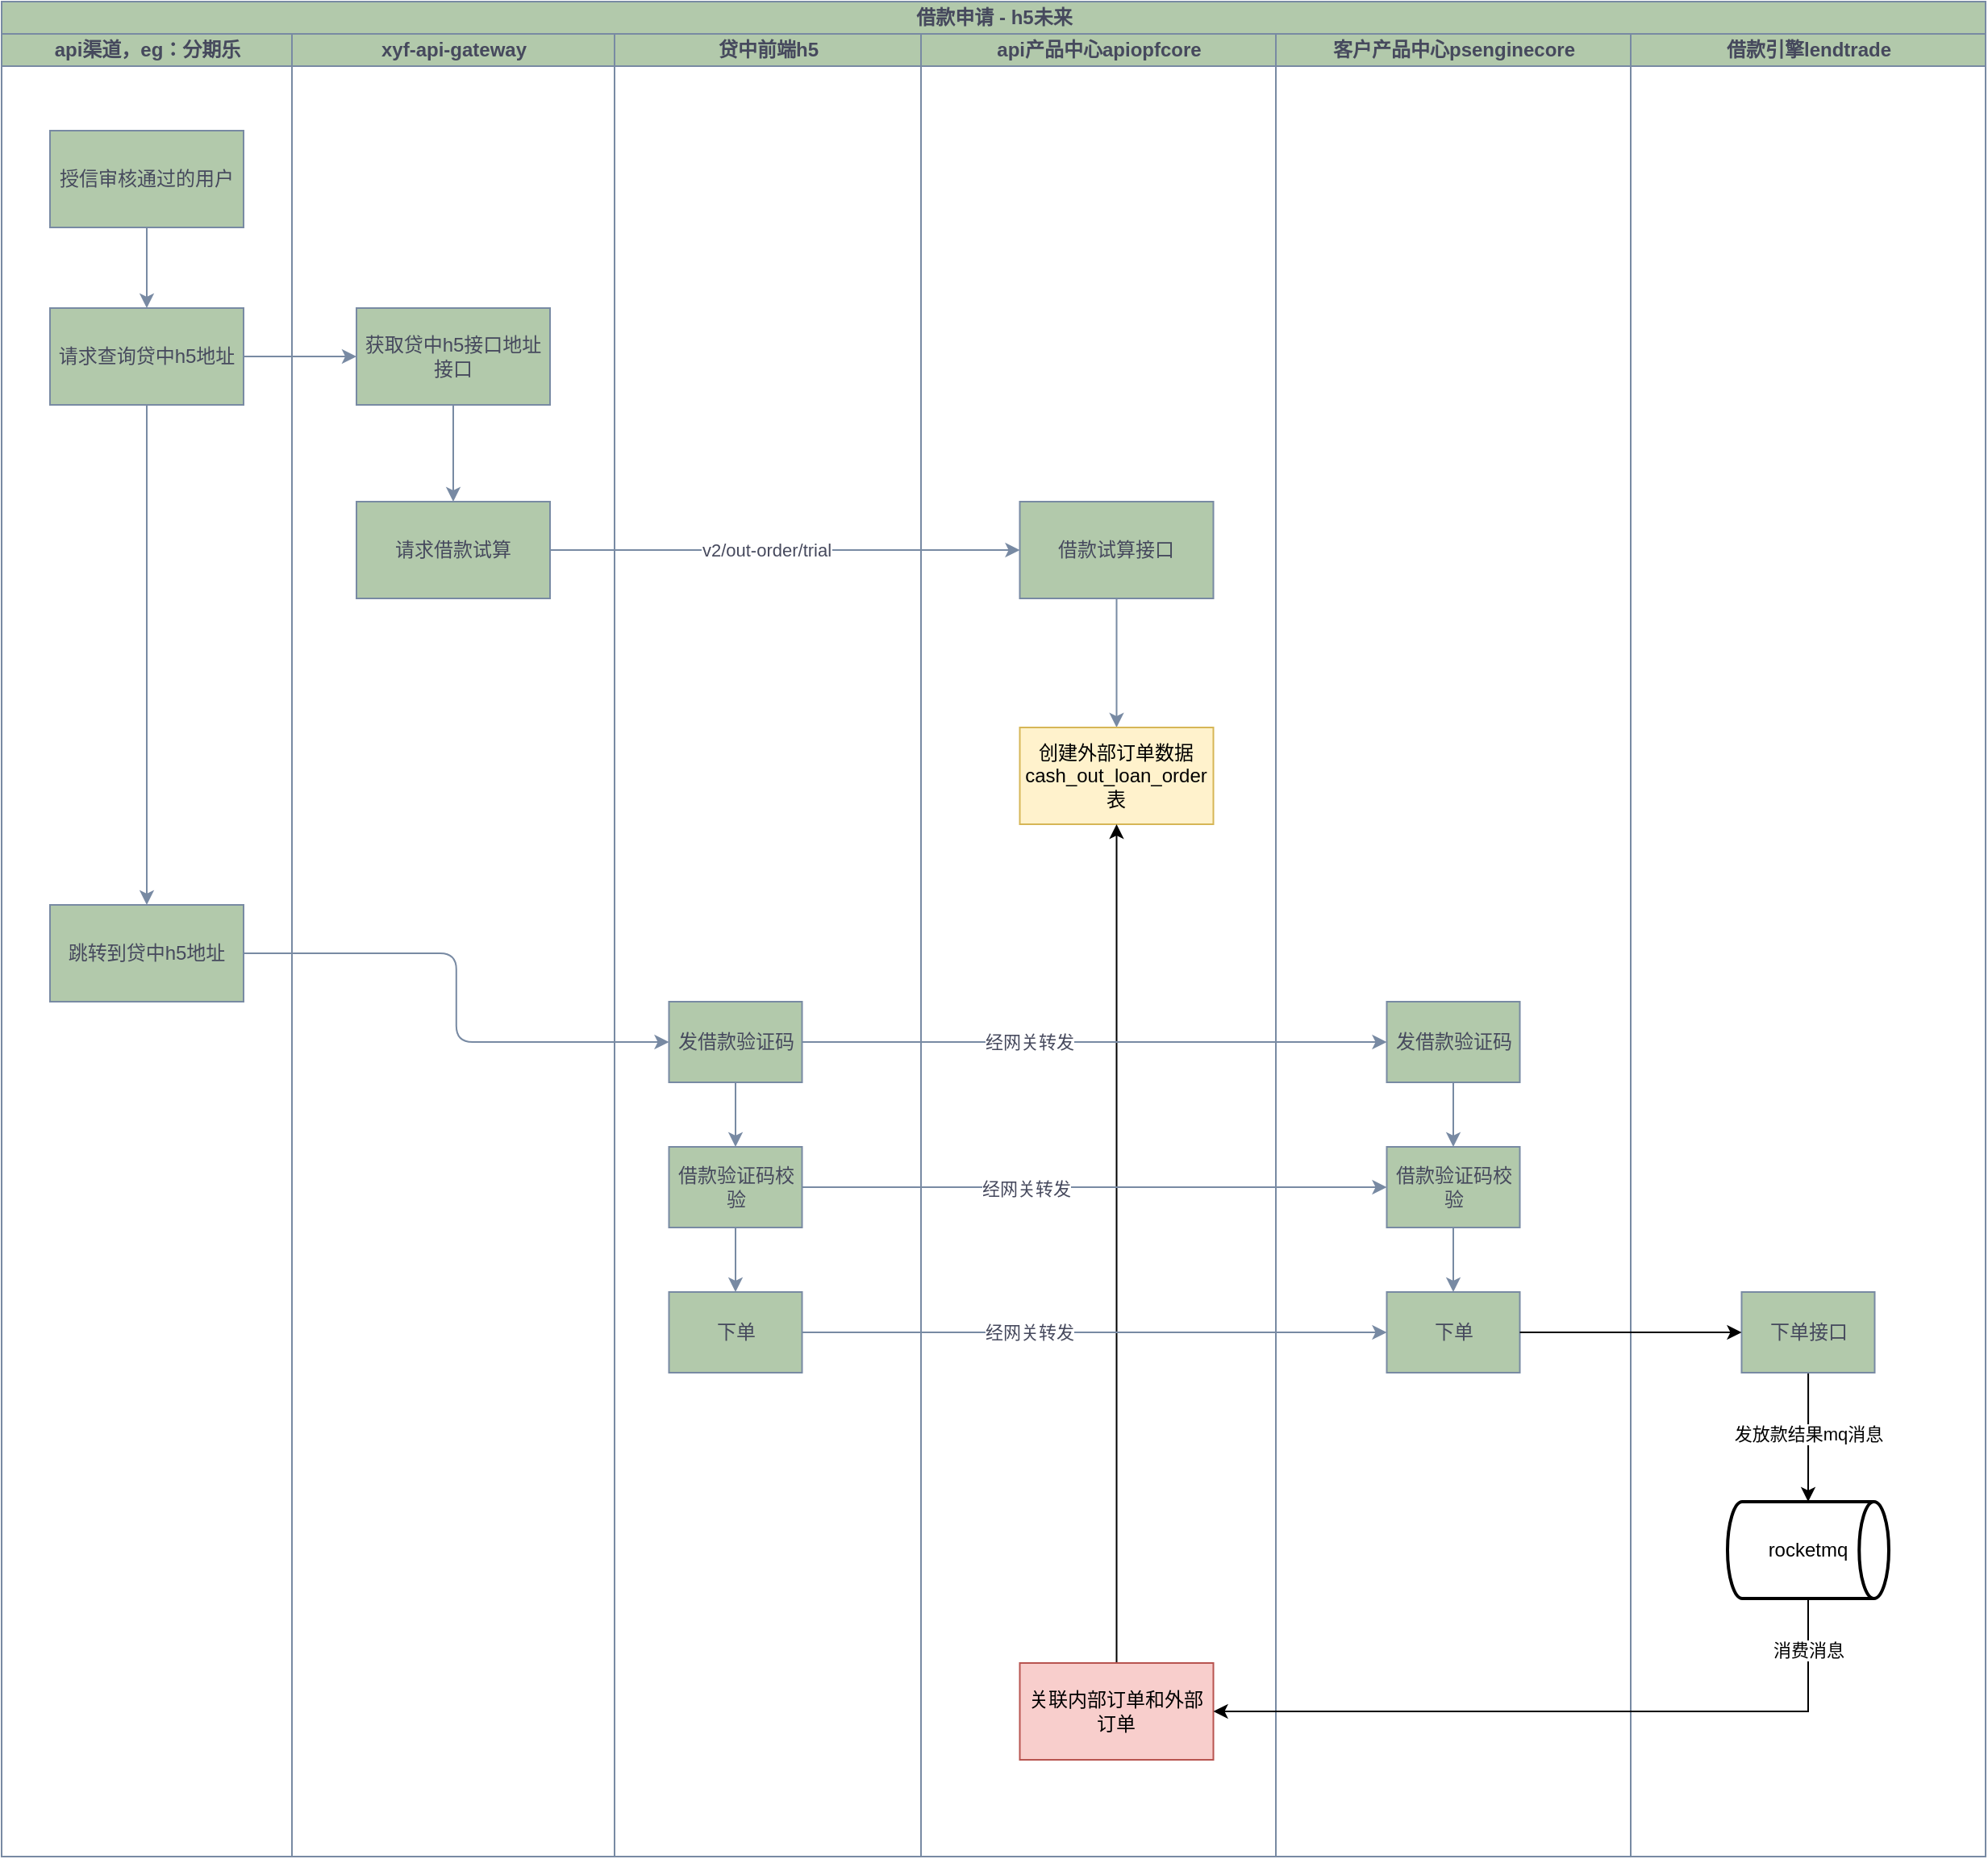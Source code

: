<mxfile version="24.3.1" type="github">
  <diagram name="第 1 页" id="stsiB68LXINrgFX4fNCL">
    <mxGraphModel dx="1503" dy="912" grid="1" gridSize="10" guides="1" tooltips="1" connect="1" arrows="1" fold="1" page="1" pageScale="1" pageWidth="827" pageHeight="1169" math="0" shadow="0">
      <root>
        <mxCell id="0" />
        <mxCell id="1" parent="0" />
        <mxCell id="8x5K30sXBfW7uzls9D7D-3" value="借款申请 - h5未来" style="swimlane;childLayout=stackLayout;resizeParent=1;resizeParentMax=0;startSize=20;html=1;labelBackgroundColor=none;fillColor=#B2C9AB;strokeColor=#788AA3;fontColor=#46495D;" vertex="1" parent="1">
          <mxGeometry x="150" y="220" width="1230" height="1150" as="geometry" />
        </mxCell>
        <mxCell id="8x5K30sXBfW7uzls9D7D-4" value="api渠道，eg：分期乐" style="swimlane;startSize=20;html=1;labelBackgroundColor=none;fillColor=#B2C9AB;strokeColor=#788AA3;fontColor=#46495D;" vertex="1" parent="8x5K30sXBfW7uzls9D7D-3">
          <mxGeometry y="20" width="180" height="1130" as="geometry" />
        </mxCell>
        <mxCell id="8x5K30sXBfW7uzls9D7D-5" value="" style="edgeStyle=orthogonalEdgeStyle;rounded=0;orthogonalLoop=1;jettySize=auto;html=1;strokeColor=#788AA3;fontColor=#46495D;fillColor=#B2C9AB;" edge="1" parent="8x5K30sXBfW7uzls9D7D-4" source="8x5K30sXBfW7uzls9D7D-6" target="8x5K30sXBfW7uzls9D7D-8">
          <mxGeometry relative="1" as="geometry" />
        </mxCell>
        <mxCell id="8x5K30sXBfW7uzls9D7D-6" value="授信审核通过的用户" style="rounded=0;whiteSpace=wrap;html=1;strokeColor=#788AA3;fontColor=#46495D;fillColor=#B2C9AB;" vertex="1" parent="8x5K30sXBfW7uzls9D7D-4">
          <mxGeometry x="30" y="60" width="120" height="60" as="geometry" />
        </mxCell>
        <mxCell id="8x5K30sXBfW7uzls9D7D-7" style="edgeStyle=orthogonalEdgeStyle;curved=0;rounded=1;orthogonalLoop=1;jettySize=auto;html=1;strokeColor=#788AA3;align=center;verticalAlign=middle;fontFamily=Helvetica;fontSize=11;fontColor=#46495D;labelBackgroundColor=default;endArrow=classic;fillColor=#B2C9AB;" edge="1" parent="8x5K30sXBfW7uzls9D7D-4" source="8x5K30sXBfW7uzls9D7D-8" target="8x5K30sXBfW7uzls9D7D-9">
          <mxGeometry relative="1" as="geometry" />
        </mxCell>
        <mxCell id="8x5K30sXBfW7uzls9D7D-8" value="请求查询贷中h5地址" style="rounded=0;whiteSpace=wrap;html=1;strokeColor=#788AA3;fontColor=#46495D;fillColor=#B2C9AB;" vertex="1" parent="8x5K30sXBfW7uzls9D7D-4">
          <mxGeometry x="30" y="170" width="120" height="60" as="geometry" />
        </mxCell>
        <mxCell id="8x5K30sXBfW7uzls9D7D-9" value="跳转到贷中h5地址" style="rounded=0;whiteSpace=wrap;html=1;strokeColor=#788AA3;fontColor=#46495D;fillColor=#B2C9AB;" vertex="1" parent="8x5K30sXBfW7uzls9D7D-4">
          <mxGeometry x="30" y="540" width="120" height="60" as="geometry" />
        </mxCell>
        <mxCell id="8x5K30sXBfW7uzls9D7D-10" value="xyf-api-gateway" style="swimlane;startSize=20;html=1;labelBackgroundColor=none;fillColor=#B2C9AB;strokeColor=#788AA3;fontColor=#46495D;" vertex="1" parent="8x5K30sXBfW7uzls9D7D-3">
          <mxGeometry x="180" y="20" width="200" height="1130" as="geometry" />
        </mxCell>
        <mxCell id="8x5K30sXBfW7uzls9D7D-11" value="" style="edgeStyle=orthogonalEdgeStyle;curved=0;rounded=1;orthogonalLoop=1;jettySize=auto;html=1;strokeColor=#788AA3;align=center;verticalAlign=middle;fontFamily=Helvetica;fontSize=11;fontColor=#46495D;labelBackgroundColor=default;endArrow=classic;fillColor=#B2C9AB;" edge="1" parent="8x5K30sXBfW7uzls9D7D-10" source="8x5K30sXBfW7uzls9D7D-12" target="8x5K30sXBfW7uzls9D7D-13">
          <mxGeometry relative="1" as="geometry" />
        </mxCell>
        <mxCell id="8x5K30sXBfW7uzls9D7D-12" value="获取贷中h5接口地址接口" style="rounded=0;whiteSpace=wrap;html=1;strokeColor=#788AA3;fontColor=#46495D;fillColor=#B2C9AB;" vertex="1" parent="8x5K30sXBfW7uzls9D7D-10">
          <mxGeometry x="40" y="170" width="120" height="60" as="geometry" />
        </mxCell>
        <mxCell id="8x5K30sXBfW7uzls9D7D-13" value="请求借款试算" style="rounded=0;whiteSpace=wrap;html=1;strokeColor=#788AA3;fontColor=#46495D;fillColor=#B2C9AB;" vertex="1" parent="8x5K30sXBfW7uzls9D7D-10">
          <mxGeometry x="40" y="290" width="120" height="60" as="geometry" />
        </mxCell>
        <mxCell id="8x5K30sXBfW7uzls9D7D-14" value="贷中前端h5" style="swimlane;startSize=20;html=1;labelBackgroundColor=none;fillColor=#B2C9AB;strokeColor=#788AA3;fontColor=#46495D;" vertex="1" parent="8x5K30sXBfW7uzls9D7D-3">
          <mxGeometry x="380" y="20" width="190" height="1130" as="geometry" />
        </mxCell>
        <mxCell id="8x5K30sXBfW7uzls9D7D-15" value="" style="edgeStyle=orthogonalEdgeStyle;rounded=0;orthogonalLoop=1;jettySize=auto;html=1;strokeColor=#788AA3;fontColor=#46495D;fillColor=#B2C9AB;" edge="1" parent="8x5K30sXBfW7uzls9D7D-14" source="8x5K30sXBfW7uzls9D7D-16" target="8x5K30sXBfW7uzls9D7D-18">
          <mxGeometry relative="1" as="geometry" />
        </mxCell>
        <mxCell id="8x5K30sXBfW7uzls9D7D-16" value="发借款验证码" style="rounded=0;whiteSpace=wrap;html=1;strokeColor=#788AA3;fontColor=#46495D;fillColor=#B2C9AB;" vertex="1" parent="8x5K30sXBfW7uzls9D7D-14">
          <mxGeometry x="33.75" y="600" width="82.5" height="50" as="geometry" />
        </mxCell>
        <mxCell id="8x5K30sXBfW7uzls9D7D-17" value="" style="edgeStyle=orthogonalEdgeStyle;rounded=0;orthogonalLoop=1;jettySize=auto;html=1;strokeColor=#788AA3;fontColor=#46495D;fillColor=#B2C9AB;" edge="1" parent="8x5K30sXBfW7uzls9D7D-14" source="8x5K30sXBfW7uzls9D7D-18" target="8x5K30sXBfW7uzls9D7D-19">
          <mxGeometry relative="1" as="geometry" />
        </mxCell>
        <mxCell id="8x5K30sXBfW7uzls9D7D-18" value="借款验证码校验" style="rounded=0;whiteSpace=wrap;html=1;strokeColor=#788AA3;fontColor=#46495D;fillColor=#B2C9AB;" vertex="1" parent="8x5K30sXBfW7uzls9D7D-14">
          <mxGeometry x="33.75" y="690" width="82.5" height="50" as="geometry" />
        </mxCell>
        <mxCell id="8x5K30sXBfW7uzls9D7D-19" value="下单" style="rounded=0;whiteSpace=wrap;html=1;strokeColor=#788AA3;fontColor=#46495D;fillColor=#B2C9AB;" vertex="1" parent="8x5K30sXBfW7uzls9D7D-14">
          <mxGeometry x="33.75" y="780" width="82.5" height="50" as="geometry" />
        </mxCell>
        <mxCell id="8x5K30sXBfW7uzls9D7D-20" value="api产品中心apiopfcore" style="swimlane;startSize=20;html=1;labelBackgroundColor=none;fillColor=#B2C9AB;strokeColor=#788AA3;fontColor=#46495D;" vertex="1" parent="8x5K30sXBfW7uzls9D7D-3">
          <mxGeometry x="570" y="20" width="220" height="1130" as="geometry" />
        </mxCell>
        <mxCell id="8x5K30sXBfW7uzls9D7D-29" value="" style="edgeStyle=orthogonalEdgeStyle;curved=0;rounded=1;orthogonalLoop=1;jettySize=auto;html=1;strokeColor=#788AA3;align=center;verticalAlign=middle;fontFamily=Helvetica;fontSize=11;fontColor=#46495D;labelBackgroundColor=default;endArrow=classic;fillColor=#B2C9AB;" edge="1" parent="8x5K30sXBfW7uzls9D7D-20" source="8x5K30sXBfW7uzls9D7D-30" target="8x5K30sXBfW7uzls9D7D-31">
          <mxGeometry relative="1" as="geometry" />
        </mxCell>
        <mxCell id="8x5K30sXBfW7uzls9D7D-30" value="借款试算接口" style="rounded=0;whiteSpace=wrap;html=1;strokeColor=#788AA3;fontColor=#46495D;fillColor=#B2C9AB;" vertex="1" parent="8x5K30sXBfW7uzls9D7D-20">
          <mxGeometry x="61.25" y="290" width="120" height="60" as="geometry" />
        </mxCell>
        <mxCell id="8x5K30sXBfW7uzls9D7D-31" value="创建外部订单数据&lt;div&gt;cash_out_loan_order表&lt;/div&gt;" style="rounded=0;whiteSpace=wrap;html=1;strokeColor=#d6b656;fillColor=#fff2cc;" vertex="1" parent="8x5K30sXBfW7uzls9D7D-20">
          <mxGeometry x="61.25" y="430" width="120" height="60" as="geometry" />
        </mxCell>
        <mxCell id="8x5K30sXBfW7uzls9D7D-58" style="edgeStyle=orthogonalEdgeStyle;rounded=0;orthogonalLoop=1;jettySize=auto;html=1;entryX=0.5;entryY=1;entryDx=0;entryDy=0;" edge="1" parent="8x5K30sXBfW7uzls9D7D-20" source="8x5K30sXBfW7uzls9D7D-55" target="8x5K30sXBfW7uzls9D7D-31">
          <mxGeometry relative="1" as="geometry" />
        </mxCell>
        <mxCell id="8x5K30sXBfW7uzls9D7D-55" value="关联内部订单和外部订单" style="rounded=0;whiteSpace=wrap;html=1;strokeColor=#b85450;fillColor=#f8cecc;" vertex="1" parent="8x5K30sXBfW7uzls9D7D-20">
          <mxGeometry x="61.25" y="1010" width="120" height="60" as="geometry" />
        </mxCell>
        <mxCell id="8x5K30sXBfW7uzls9D7D-44" value="客户产品中心psenginecore" style="swimlane;startSize=20;html=1;labelBackgroundColor=none;fillColor=#B2C9AB;strokeColor=#788AA3;fontColor=#46495D;" vertex="1" parent="8x5K30sXBfW7uzls9D7D-3">
          <mxGeometry x="790" y="20" width="220" height="1130" as="geometry" />
        </mxCell>
        <mxCell id="8x5K30sXBfW7uzls9D7D-21" value="" style="edgeStyle=orthogonalEdgeStyle;rounded=0;orthogonalLoop=1;jettySize=auto;html=1;strokeColor=#788AA3;fontColor=#46495D;fillColor=#B2C9AB;" edge="1" parent="8x5K30sXBfW7uzls9D7D-44" source="8x5K30sXBfW7uzls9D7D-22" target="8x5K30sXBfW7uzls9D7D-24">
          <mxGeometry relative="1" as="geometry" />
        </mxCell>
        <mxCell id="8x5K30sXBfW7uzls9D7D-22" value="发借款验证码" style="rounded=0;whiteSpace=wrap;html=1;strokeColor=#788AA3;fontColor=#46495D;fillColor=#B2C9AB;" vertex="1" parent="8x5K30sXBfW7uzls9D7D-44">
          <mxGeometry x="68.75" y="600" width="82.5" height="50" as="geometry" />
        </mxCell>
        <mxCell id="8x5K30sXBfW7uzls9D7D-23" value="" style="edgeStyle=orthogonalEdgeStyle;rounded=0;orthogonalLoop=1;jettySize=auto;html=1;strokeColor=#788AA3;fontColor=#46495D;fillColor=#B2C9AB;" edge="1" parent="8x5K30sXBfW7uzls9D7D-44" source="8x5K30sXBfW7uzls9D7D-24" target="8x5K30sXBfW7uzls9D7D-26">
          <mxGeometry relative="1" as="geometry" />
        </mxCell>
        <mxCell id="8x5K30sXBfW7uzls9D7D-24" value="借款验证码校验" style="rounded=0;whiteSpace=wrap;html=1;strokeColor=#788AA3;fontColor=#46495D;fillColor=#B2C9AB;" vertex="1" parent="8x5K30sXBfW7uzls9D7D-44">
          <mxGeometry x="68.75" y="690" width="82.5" height="50" as="geometry" />
        </mxCell>
        <mxCell id="8x5K30sXBfW7uzls9D7D-26" value="下单" style="rounded=0;whiteSpace=wrap;html=1;strokeColor=#788AA3;fontColor=#46495D;fillColor=#B2C9AB;" vertex="1" parent="8x5K30sXBfW7uzls9D7D-44">
          <mxGeometry x="68.75" y="780" width="82.5" height="50" as="geometry" />
        </mxCell>
        <mxCell id="8x5K30sXBfW7uzls9D7D-45" value="借款引擎lendtrade" style="swimlane;startSize=20;html=1;labelBackgroundColor=none;fillColor=#B2C9AB;strokeColor=#788AA3;fontColor=#46495D;" vertex="1" parent="8x5K30sXBfW7uzls9D7D-3">
          <mxGeometry x="1010" y="20" width="220" height="1130" as="geometry" />
        </mxCell>
        <mxCell id="8x5K30sXBfW7uzls9D7D-52" value="" style="edgeStyle=orthogonalEdgeStyle;rounded=0;orthogonalLoop=1;jettySize=auto;html=1;entryX=0.5;entryY=0;entryDx=0;entryDy=0;entryPerimeter=0;" edge="1" parent="8x5K30sXBfW7uzls9D7D-45" source="8x5K30sXBfW7uzls9D7D-49" target="8x5K30sXBfW7uzls9D7D-53">
          <mxGeometry relative="1" as="geometry">
            <mxPoint x="110" y="890.0" as="targetPoint" />
          </mxGeometry>
        </mxCell>
        <mxCell id="8x5K30sXBfW7uzls9D7D-54" value="发放款结果mq消息" style="edgeLabel;html=1;align=center;verticalAlign=middle;resizable=0;points=[];" vertex="1" connectable="0" parent="8x5K30sXBfW7uzls9D7D-52">
          <mxGeometry x="-0.051" relative="1" as="geometry">
            <mxPoint as="offset" />
          </mxGeometry>
        </mxCell>
        <mxCell id="8x5K30sXBfW7uzls9D7D-49" value="下单接口" style="rounded=0;whiteSpace=wrap;html=1;strokeColor=#788AA3;fontColor=#46495D;fillColor=#B2C9AB;" vertex="1" parent="8x5K30sXBfW7uzls9D7D-45">
          <mxGeometry x="68.75" y="780" width="82.5" height="50" as="geometry" />
        </mxCell>
        <mxCell id="8x5K30sXBfW7uzls9D7D-53" value="rocketmq" style="strokeWidth=2;html=1;shape=mxgraph.flowchart.direct_data;whiteSpace=wrap;" vertex="1" parent="8x5K30sXBfW7uzls9D7D-45">
          <mxGeometry x="60" y="910" width="100" height="60" as="geometry" />
        </mxCell>
        <mxCell id="8x5K30sXBfW7uzls9D7D-34" style="edgeStyle=orthogonalEdgeStyle;rounded=0;orthogonalLoop=1;jettySize=auto;html=1;entryX=0;entryY=0.5;entryDx=0;entryDy=0;strokeColor=#788AA3;fontColor=#46495D;fillColor=#B2C9AB;" edge="1" parent="8x5K30sXBfW7uzls9D7D-3" source="8x5K30sXBfW7uzls9D7D-8" target="8x5K30sXBfW7uzls9D7D-12">
          <mxGeometry relative="1" as="geometry" />
        </mxCell>
        <mxCell id="8x5K30sXBfW7uzls9D7D-35" style="edgeStyle=orthogonalEdgeStyle;rounded=0;orthogonalLoop=1;jettySize=auto;html=1;entryX=0;entryY=0.5;entryDx=0;entryDy=0;strokeColor=#788AA3;fontColor=#46495D;fillColor=#B2C9AB;" edge="1" parent="8x5K30sXBfW7uzls9D7D-3" source="8x5K30sXBfW7uzls9D7D-16" target="8x5K30sXBfW7uzls9D7D-22">
          <mxGeometry relative="1" as="geometry" />
        </mxCell>
        <mxCell id="8x5K30sXBfW7uzls9D7D-36" value="经网关转发" style="edgeLabel;html=1;align=center;verticalAlign=middle;resizable=0;points=[];strokeColor=#788AA3;fontColor=#46495D;fillColor=#B2C9AB;" vertex="1" connectable="0" parent="8x5K30sXBfW7uzls9D7D-35">
          <mxGeometry x="-0.286" y="-2" relative="1" as="geometry">
            <mxPoint x="11" y="-2" as="offset" />
          </mxGeometry>
        </mxCell>
        <mxCell id="8x5K30sXBfW7uzls9D7D-37" style="edgeStyle=orthogonalEdgeStyle;rounded=0;orthogonalLoop=1;jettySize=auto;html=1;entryX=0;entryY=0.5;entryDx=0;entryDy=0;strokeColor=#788AA3;fontColor=#46495D;fillColor=#B2C9AB;" edge="1" parent="8x5K30sXBfW7uzls9D7D-3" source="8x5K30sXBfW7uzls9D7D-18" target="8x5K30sXBfW7uzls9D7D-24">
          <mxGeometry relative="1" as="geometry" />
        </mxCell>
        <mxCell id="8x5K30sXBfW7uzls9D7D-38" value="&lt;span style=&quot;color: rgba(0, 0, 0, 0); font-family: monospace; font-size: 0px; text-align: start; background-color: rgb(251, 251, 251);&quot;&gt;%3CmxGraphModel%3E%3Croot%3E%3CmxCell%20id%3D%220%22%2F%3E%3CmxCell%20id%3D%221%22%20parent%3D%220%22%2F%3E%3CmxCell%20id%3D%222%22%20value%3D%22%E7%BB%8F%E7%BD%91%E5%85%B3%E8%BD%AC%E5%8F%91%22%20style%3D%22edgeLabel%3Bhtml%3D1%3Balign%3Dcenter%3BverticalAlign%3Dmiddle%3Bresizable%3D0%3Bpoints%3D%5B%5D%3BstrokeColor%3D%23788AA3%3BfontColor%3D%2346495D%3BfillColor%3D%23B2C9AB%3B%22%20vertex%3D%221%22%20connectable%3D%220%22%20parent%3D%221%22%3E%3CmxGeometry%20x%3D%22786.417%22%20y%3D%22865.0%22%20as%3D%22geometry%22%2F%3E%3C%2FmxCell%3E%3C%2Froot%3E%3C%2FmxGraphModel%3E&lt;/span&gt;" style="edgeLabel;html=1;align=center;verticalAlign=middle;resizable=0;points=[];strokeColor=#788AA3;fontColor=#46495D;fillColor=#B2C9AB;" vertex="1" connectable="0" parent="8x5K30sXBfW7uzls9D7D-37">
          <mxGeometry x="-0.286" y="1" relative="1" as="geometry">
            <mxPoint x="11" y="1" as="offset" />
          </mxGeometry>
        </mxCell>
        <mxCell id="8x5K30sXBfW7uzls9D7D-48" value="&lt;span style=&quot;color: rgb(70, 73, 93);&quot;&gt;经网关转发&lt;/span&gt;" style="edgeLabel;html=1;align=center;verticalAlign=middle;resizable=0;points=[];" vertex="1" connectable="0" parent="8x5K30sXBfW7uzls9D7D-37">
          <mxGeometry x="-0.237" y="-1" relative="1" as="geometry">
            <mxPoint as="offset" />
          </mxGeometry>
        </mxCell>
        <mxCell id="8x5K30sXBfW7uzls9D7D-39" style="edgeStyle=orthogonalEdgeStyle;rounded=0;orthogonalLoop=1;jettySize=auto;html=1;entryX=0;entryY=0.5;entryDx=0;entryDy=0;strokeColor=#788AA3;fontColor=#46495D;fillColor=#B2C9AB;" edge="1" parent="8x5K30sXBfW7uzls9D7D-3" source="8x5K30sXBfW7uzls9D7D-19" target="8x5K30sXBfW7uzls9D7D-26">
          <mxGeometry relative="1" as="geometry" />
        </mxCell>
        <mxCell id="8x5K30sXBfW7uzls9D7D-40" value="经网关转发" style="edgeLabel;html=1;align=center;verticalAlign=middle;resizable=0;points=[];strokeColor=#788AA3;fontColor=#46495D;fillColor=#B2C9AB;" vertex="1" connectable="0" parent="8x5K30sXBfW7uzls9D7D-39">
          <mxGeometry x="-0.286" y="-2" relative="1" as="geometry">
            <mxPoint x="11" y="-2" as="offset" />
          </mxGeometry>
        </mxCell>
        <mxCell id="8x5K30sXBfW7uzls9D7D-41" style="edgeStyle=orthogonalEdgeStyle;rounded=1;orthogonalLoop=1;jettySize=auto;html=1;entryX=0;entryY=0.5;entryDx=0;entryDy=0;strokeColor=#788AA3;fontColor=#46495D;fillColor=#B2C9AB;curved=0;" edge="1" parent="8x5K30sXBfW7uzls9D7D-3" source="8x5K30sXBfW7uzls9D7D-9" target="8x5K30sXBfW7uzls9D7D-16">
          <mxGeometry relative="1" as="geometry" />
        </mxCell>
        <mxCell id="8x5K30sXBfW7uzls9D7D-42" style="edgeStyle=orthogonalEdgeStyle;curved=0;rounded=1;orthogonalLoop=1;jettySize=auto;html=1;strokeColor=#788AA3;align=center;verticalAlign=middle;fontFamily=Helvetica;fontSize=11;fontColor=#46495D;labelBackgroundColor=default;endArrow=classic;fillColor=#B2C9AB;" edge="1" parent="8x5K30sXBfW7uzls9D7D-3" source="8x5K30sXBfW7uzls9D7D-13" target="8x5K30sXBfW7uzls9D7D-30">
          <mxGeometry relative="1" as="geometry" />
        </mxCell>
        <mxCell id="8x5K30sXBfW7uzls9D7D-43" value="v2/out-order/trial" style="edgeLabel;html=1;align=center;verticalAlign=middle;resizable=0;points=[];strokeColor=#788AA3;fontFamily=Helvetica;fontSize=11;fontColor=#46495D;labelBackgroundColor=default;fillColor=#B2C9AB;" vertex="1" connectable="0" parent="8x5K30sXBfW7uzls9D7D-42">
          <mxGeometry x="-0.081" relative="1" as="geometry">
            <mxPoint as="offset" />
          </mxGeometry>
        </mxCell>
        <mxCell id="8x5K30sXBfW7uzls9D7D-50" style="edgeStyle=orthogonalEdgeStyle;rounded=0;orthogonalLoop=1;jettySize=auto;html=1;" edge="1" parent="8x5K30sXBfW7uzls9D7D-3" source="8x5K30sXBfW7uzls9D7D-26" target="8x5K30sXBfW7uzls9D7D-49">
          <mxGeometry relative="1" as="geometry" />
        </mxCell>
        <mxCell id="8x5K30sXBfW7uzls9D7D-56" style="edgeStyle=orthogonalEdgeStyle;rounded=0;orthogonalLoop=1;jettySize=auto;html=1;entryX=1;entryY=0.5;entryDx=0;entryDy=0;" edge="1" parent="8x5K30sXBfW7uzls9D7D-3" source="8x5K30sXBfW7uzls9D7D-53" target="8x5K30sXBfW7uzls9D7D-55">
          <mxGeometry relative="1" as="geometry">
            <Array as="points">
              <mxPoint x="1120" y="1060" />
            </Array>
          </mxGeometry>
        </mxCell>
        <mxCell id="8x5K30sXBfW7uzls9D7D-57" value="消费消息" style="edgeLabel;html=1;align=center;verticalAlign=middle;resizable=0;points=[];" vertex="1" connectable="0" parent="8x5K30sXBfW7uzls9D7D-56">
          <mxGeometry x="-0.853" relative="1" as="geometry">
            <mxPoint as="offset" />
          </mxGeometry>
        </mxCell>
      </root>
    </mxGraphModel>
  </diagram>
</mxfile>
